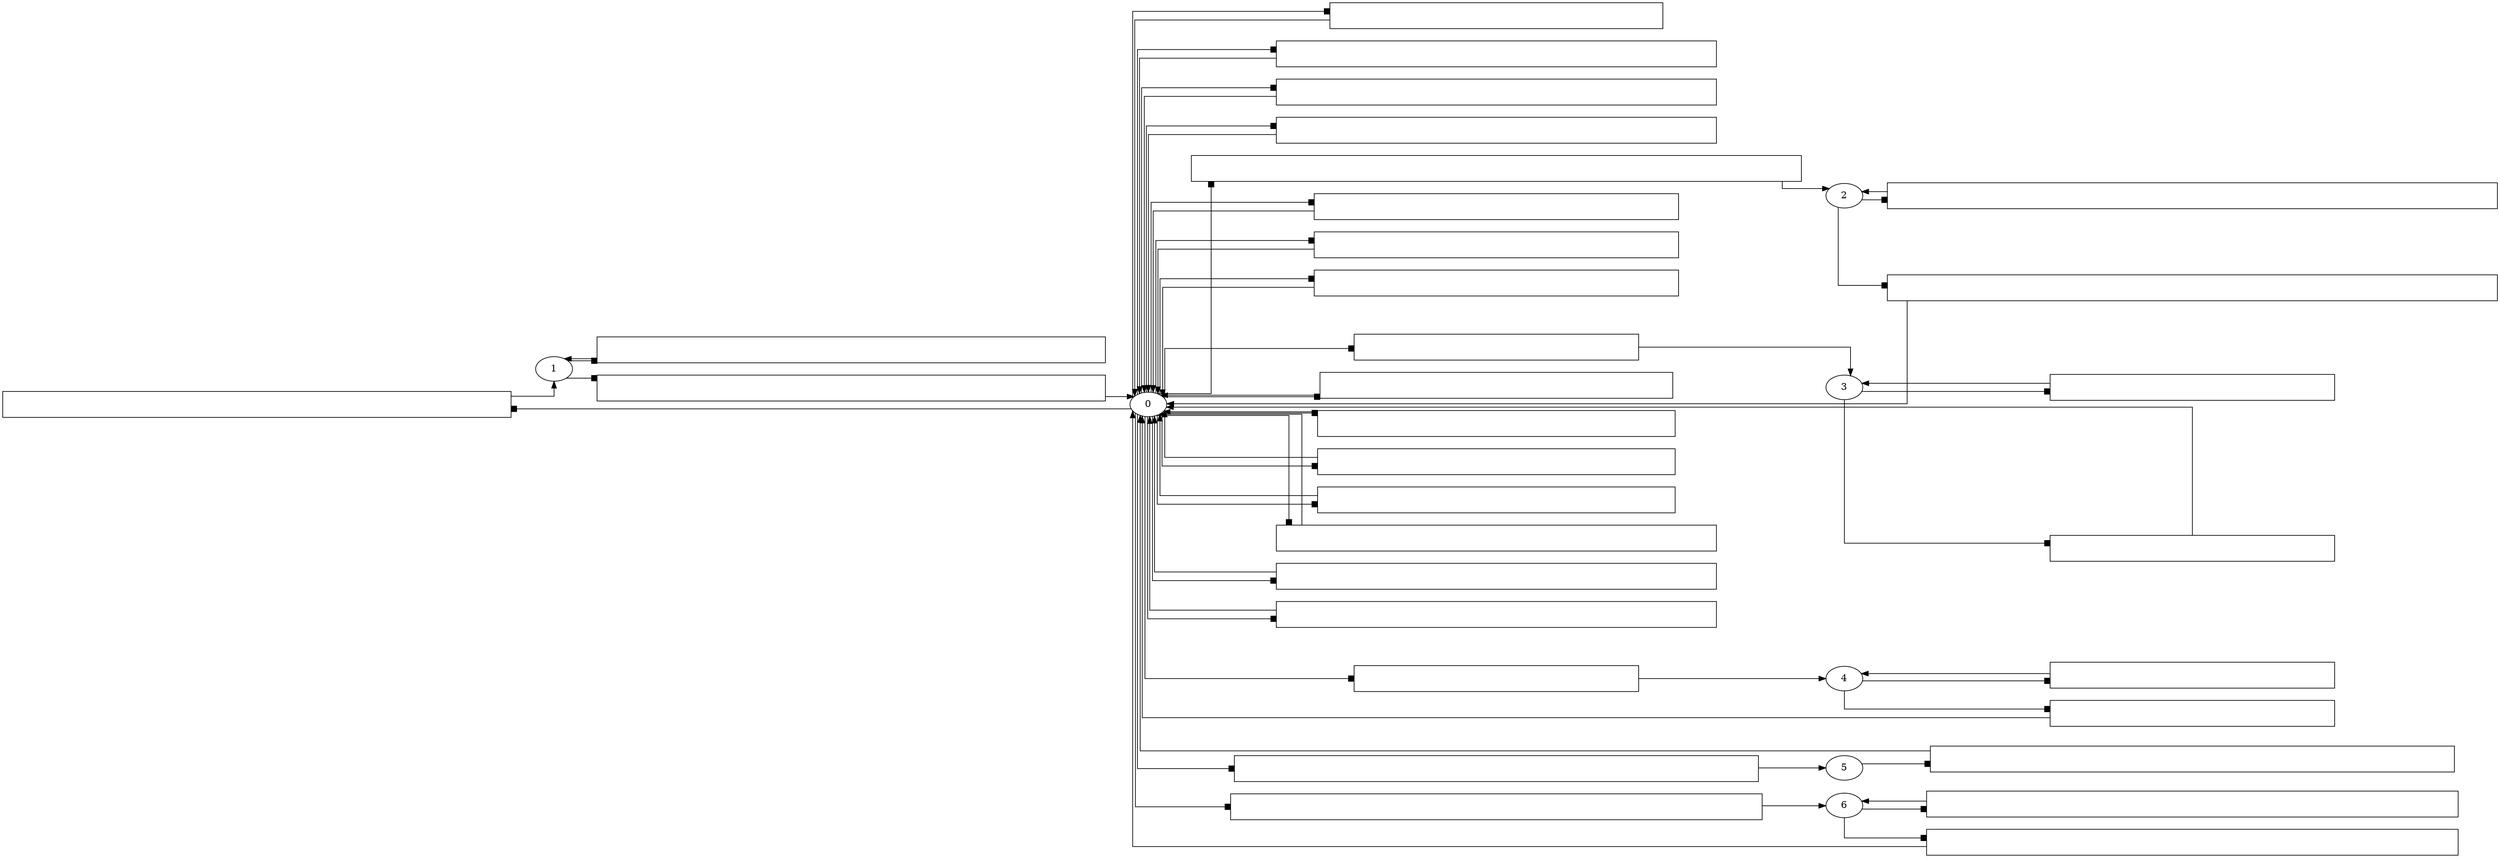 digraph G {

	rankdir="LR";
	splines=ortho;

	E0 [label="'mouseover' on '#net g.layer-glyph-wrapper'\n(/html[1]/body[1]/div[1]/div[1]/div[1]/div[1]/div[1]/*[name()='svg'][1]/*[name()='g'][1]/*[name()='g'][1])", shape="box", style="filled", fillcolor="#FFFFFF", fontcolor="#FFFFFF"];
	0 -> E0 [arrowhead="box"];
	E0 -> 1;

	E1 [label="'click' on '#left-inner-embeddin […] button.square-button'\n(/html[1]/body[1]/div[1]/div[1]/div[1]/div[1]/div[1]/div[2]/button[1])", shape="box", style="filled", fillcolor="#FFFFFF", fontcolor="#FFFFFF"];
	0 -> E1 [arrowhead="box"];
	E1 -> 0;

	E2 [label="'wheel' on '#left-inner-embedding svg rect'\n(/html[1]/body[1]/div[1]/div[1]/div[1]/div[1]/div[2]/*[name()='svg'][1]/*[name()='rect'][1])", shape="box", style="filled", fillcolor="#FFFFFF", fontcolor="#FFFFFF"];
	0 -> E2 [arrowhead="box"];
	E2 -> 0;

	E3 [label="'mousedown' on '#left-inner-embedding svg rect'\n(/html[1]/body[1]/div[1]/div[1]/div[1]/div[1]/div[2]/*[name()='svg'][1]/*[name()='rect'][1])", shape="box", style="filled", fillcolor="#FFFFFF", fontcolor="#FFFFFF"];
	0 -> E3 [arrowhead="box"];
	E3 -> 0;

	E4 [label="'dblclick' on '#left-inner-embedding svg rect'\n(/html[1]/body[1]/div[1]/div[1]/div[1]/div[1]/div[2]/*[name()='svg'][1]/*[name()='rect'][1])", shape="box", style="filled", fillcolor="#FFFFFF", fontcolor="#FFFFFF"];
	0 -> E4 [arrowhead="box"];
	E4 -> 0;

	E5 [label="'mouseover' on '#point-n02106550'\n(/html[1]/body[1]/div[1]/div[1]/div[1]/div[1]/div[2]/*[name()='svg'][1]/*[name()='g'][1]/*[name()='g'][1]/*[name()='circle'][1])", shape="box", style="filled", fillcolor="#FFFFFF", fontcolor="#FFFFFF"];
	0 -> E5 [arrowhead="box"];
	E5 -> 2;

	E6 [label="'click' on '#left-inner-class-ba […] button.square-button'\n(/html[1]/body[1]/div[1]/div[1]/div[1]/div[1]/div[3]/div[2]/div[1]/button[1])", shape="box", style="filled", fillcolor="#FFFFFF", fontcolor="#FFFFFF"];
	0 -> E6 [arrowhead="box"];
	E6 -> 0;

	E7 [label="'click' on '#left-inner-class-ba […] button.square-button'\n(/html[1]/body[1]/div[1]/div[1]/div[1]/div[1]/div[3]/div[2]/div[2]/button[1])", shape="box", style="filled", fillcolor="#FFFFFF", fontcolor="#FFFFFF"];
	0 -> E7 [arrowhead="box"];
	E7 -> 0;

	E8 [label="'click' on '#left-inner-class-ba […] button.square-button'\n(/html[1]/body[1]/div[1]/div[1]/div[1]/div[1]/div[3]/div[2]/div[3]/button[1])", shape="box", style="filled", fillcolor="#FFFFFF", fontcolor="#FFFFFF"];
	0 -> E8 [arrowhead="box"];
	E8 -> 0;

	E9 [label="'mouseover' on '#class-bar-n02114548'\n(/html[1]/body[1]/div[1]/div[1]/div[1]/div[1]/div[4]/div[1])", shape="box", style="filled", fillcolor="#FFFFFF", fontcolor="#FFFFFF"];
	0 -> E9 [arrowhead="box"];
	E9 -> 3;

	E10 [label="'mouseover' on '#class-bar-n02114712'\n(/html[1]/body[1]/div[1]/div[1]/div[1]/div[1]/div[5]/div[1])", shape="box", style="filled", fillcolor="#FFFFFF", fontcolor="#FFFFFF"];
	0 -> E10 [arrowhead="box"];
	E10 -> 4;

	E11 [label="'click' on '#dag-home'\n(/html[1]/body[1]/div[1]/div[1]/div[2]/div[1]/div[1]/div[5]/button[1]/i[1])", shape="box", style="filled", fillcolor="#FFFFFF", fontcolor="#FFFFFF"];
	0 -> E11 [arrowhead="box"];
	E11 -> 0;

	E12 [label="'input' on '#dag-channel-count-filter-slider'\n(/html[1]/body[1]/div[1]/div[1]/div[2]/div[1]/div[1]/div[6]/div[1]/input[1])", shape="box", style="filled", fillcolor="#FFFFFF", fontcolor="#FFFFFF"];
	0 -> E12 [arrowhead="box"];
	E12 -> 0;

	E13 [label="'input' on '#dag-width-filter-slider'\n(/html[1]/body[1]/div[1]/div[1]/div[2]/div[1]/div[1]/div[7]/div[1]/input[1])", shape="box", style="filled", fillcolor="#FFFFFF", fontcolor="#FFFFFF"];
	0 -> E13 [arrowhead="box"];
	E13 -> 0;

	E14 [label="'input' on '#dag-height-filter-slider'\n(/html[1]/body[1]/div[1]/div[1]/div[2]/div[1]/div[1]/div[8]/div[1]/input[1])", shape="box", style="filled", fillcolor="#FFFFFF", fontcolor="#FFFFFF"];
	0 -> E14 [arrowhead="box"];
	E14 -> 0;

	E15 [label="'wheel' on '#dag rect'\n(/html[1]/body[1]/div[1]/div[1]/div[2]/div[1]/div[2]/*[name()='svg'][1]/*[name()='rect'][1])", shape="box", style="filled", fillcolor="#FFFFFF", fontcolor="#FFFFFF"];
	0 -> E15 [arrowhead="box"];
	E15 -> 0;

	E16 [label="'mousedown' on '#dag rect'\n(/html[1]/body[1]/div[1]/div[1]/div[2]/div[1]/div[2]/*[name()='svg'][1]/*[name()='rect'][1])", shape="box", style="filled", fillcolor="#FFFFFF", fontcolor="#FFFFFF"];
	0 -> E16 [arrowhead="box"];
	E16 -> 0;

	E17 [label="'dblclick' on '#dag rect'\n(/html[1]/body[1]/div[1]/div[1]/div[2]/div[1]/div[2]/*[name()='svg'][1]/*[name()='rect'][1])", shape="box", style="filled", fillcolor="#FFFFFF", fontcolor="#FFFFFF"];
	0 -> E17 [arrowhead="box"];
	E17 -> 0;

	E18 [label="'mouseover' on '#dag-edge-mixed5b-101-mixed5a-1'\n(/html[1]/body[1]/div[1]/div[1]/div[2]/div[1]/div[2]/*[name()='svg'][1]/*[name()='g'][1]/*[name()='path'][1])", shape="box", style="filled", fillcolor="#FFFFFF", fontcolor="#FFFFFF"];
	0 -> E18 [arrowhead="box"];
	E18 -> 5;

	E19 [label="'mouseover' on '#mixed5b-101-channel'\n(/html[1]/body[1]/div[1]/div[1]/div[2]/div[1]/div[2]/*[name()='svg'][1]/*[name()='g'][1]/*[name()='image'][1])", shape="box", style="filled", fillcolor="#FFFFFF", fontcolor="#FFFFFF"];
	0 -> E19 [arrowhead="box"];
	E19 -> 6;

	E20 [label="'mouseout' on '#net g.layer-glyph-wrapper'\n(/html[1]/body[1]/div[1]/div[1]/div[1]/div[1]/div[1]/*[name()='svg'][1]/*[name()='g'][1]/*[name()='g'][1])", shape="box", style="filled", fillcolor="#FFFFFF", fontcolor="#FFFFFF"];
	1 -> E20 [arrowhead="box"];
	E20 -> 0;

	E21 [label="'click' on '#net g.layer-glyph-wrapper'\n(/html[1]/body[1]/div[1]/div[1]/div[1]/div[1]/div[1]/*[name()='svg'][1]/*[name()='g'][1]/*[name()='g'][1])", shape="box", style="filled", fillcolor="#FFFFFF", fontcolor="#FFFFFF"];
	1 -> E21 [arrowhead="box"];
	E21 -> 1;

	E22 [label="'mouseout' on '#point-n02106550'\n(/html[1]/body[1]/div[1]/div[1]/div[1]/div[1]/div[2]/*[name()='svg'][1]/*[name()='g'][1]/*[name()='g'][1]/*[name()='circle'][1])", shape="box", style="filled", fillcolor="#FFFFFF", fontcolor="#FFFFFF"];
	2 -> E22 [arrowhead="box"];
	E22 -> 0;

	E23 [label="'click' on '#point-n02106550'\n(/html[1]/body[1]/div[1]/div[1]/div[1]/div[1]/div[2]/*[name()='svg'][1]/*[name()='g'][1]/*[name()='g'][1]/*[name()='circle'][1])", shape="box", style="filled", fillcolor="#FFFFFF", fontcolor="#FFFFFF"];
	2 -> E23 [arrowhead="box"];
	E23 -> 2;

	E24 [label="'mouseout' on '#class-bar-n02114548'\n(/html[1]/body[1]/div[1]/div[1]/div[1]/div[1]/div[4]/div[1])", shape="box", style="filled", fillcolor="#FFFFFF", fontcolor="#FFFFFF"];
	3 -> E24 [arrowhead="box"];
	E24 -> 0;

	E25 [label="'click' on '#class-bar-n02114548'\n(/html[1]/body[1]/div[1]/div[1]/div[1]/div[1]/div[4]/div[1])", shape="box", style="filled", fillcolor="#FFFFFF", fontcolor="#FFFFFF"];
	3 -> E25 [arrowhead="box"];
	E25 -> 3;

	E26 [label="'mouseout' on '#class-bar-n02114712'\n(/html[1]/body[1]/div[1]/div[1]/div[1]/div[1]/div[5]/div[1])", shape="box", style="filled", fillcolor="#FFFFFF", fontcolor="#FFFFFF"];
	4 -> E26 [arrowhead="box"];
	E26 -> 0;

	E27 [label="'click' on '#class-bar-n02114712'\n(/html[1]/body[1]/div[1]/div[1]/div[1]/div[1]/div[5]/div[1])", shape="box", style="filled", fillcolor="#FFFFFF", fontcolor="#FFFFFF"];
	4 -> E27 [arrowhead="box"];
	E27 -> 4;

	E28 [label="'mouseout' on '#dag-edge-mixed5b-101-mixed5a-1'\n(/html[1]/body[1]/div[1]/div[1]/div[2]/div[1]/div[2]/*[name()='svg'][1]/*[name()='g'][1]/*[name()='path'][1])", shape="box", style="filled", fillcolor="#FFFFFF", fontcolor="#FFFFFF"];
	5 -> E28 [arrowhead="box"];
	E28 -> 0;

	E29 [label="'mousemove' on '#mixed5b-101-channel'\n(/html[1]/body[1]/div[1]/div[1]/div[2]/div[1]/div[2]/*[name()='svg'][1]/*[name()='g'][1]/*[name()='image'][1])", shape="box", style="filled", fillcolor="#FFFFFF", fontcolor="#FFFFFF"];
	6 -> E29 [arrowhead="box"];
	E29 -> 6;

	E30 [label="'mouseout' on '#mixed5b-101-channel'\n(/html[1]/body[1]/div[1]/div[1]/div[2]/div[1]/div[2]/*[name()='svg'][1]/*[name()='g'][1]/*[name()='image'][1])", shape="box", style="filled", fillcolor="#FFFFFF", fontcolor="#FFFFFF"];
	6 -> E30 [arrowhead="box"];
	E30 -> 0;

}